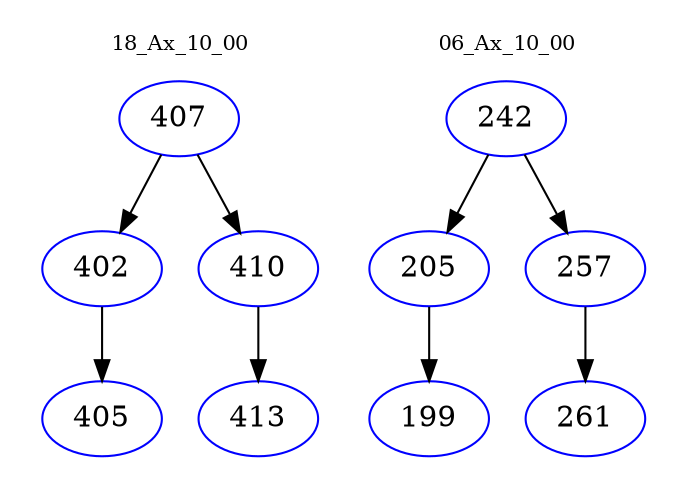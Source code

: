 digraph{
subgraph cluster_0 {
color = white
label = "18_Ax_10_00";
fontsize=10;
T0_407 [label="407", color="blue"]
T0_407 -> T0_402 [color="black"]
T0_402 [label="402", color="blue"]
T0_402 -> T0_405 [color="black"]
T0_405 [label="405", color="blue"]
T0_407 -> T0_410 [color="black"]
T0_410 [label="410", color="blue"]
T0_410 -> T0_413 [color="black"]
T0_413 [label="413", color="blue"]
}
subgraph cluster_1 {
color = white
label = "06_Ax_10_00";
fontsize=10;
T1_242 [label="242", color="blue"]
T1_242 -> T1_205 [color="black"]
T1_205 [label="205", color="blue"]
T1_205 -> T1_199 [color="black"]
T1_199 [label="199", color="blue"]
T1_242 -> T1_257 [color="black"]
T1_257 [label="257", color="blue"]
T1_257 -> T1_261 [color="black"]
T1_261 [label="261", color="blue"]
}
}
